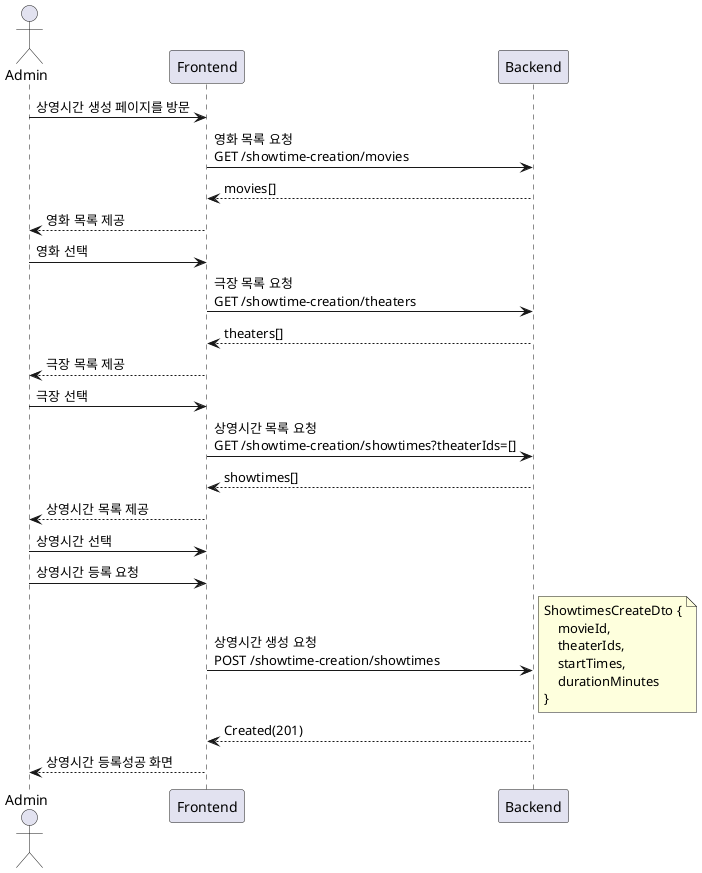@startuml

@startuml
actor Admin
Admin -> Frontend: 상영시간 생성 페이지를 방문
    Frontend -> Backend:영화 목록 요청\nGET /showtime-creation/movies
    Frontend <-- Backend: movies[]
Admin <-- Frontend: 영화 목록 제공

Admin -> Frontend: 영화 선택
    Frontend -> Backend:극장 목록 요청\nGET /showtime-creation/theaters
    Frontend <-- Backend: theaters[]
Admin <-- Frontend: 극장 목록 제공

Admin -> Frontend: 극장 선택
    Frontend -> Backend: 상영시간 목록 요청\nGET /showtime-creation/showtimes?theaterIds=[]
    Frontend <-- Backend: showtimes[]
Admin <-- Frontend: 상영시간 목록 제공

Admin -> Frontend: 상영시간 선택

Admin -> Frontend: 상영시간 등록 요청
    Frontend -> Backend: 상영시간 생성 요청\nPOST /showtime-creation/showtimes
        note right
        ShowtimesCreateDto {
            movieId,
            theaterIds,
            startTimes,
            durationMinutes
        }
        end note
    Frontend <-- Backend: Created(201)
Admin <-- Frontend: 상영시간 등록성공 화면

@enduml

@enduml